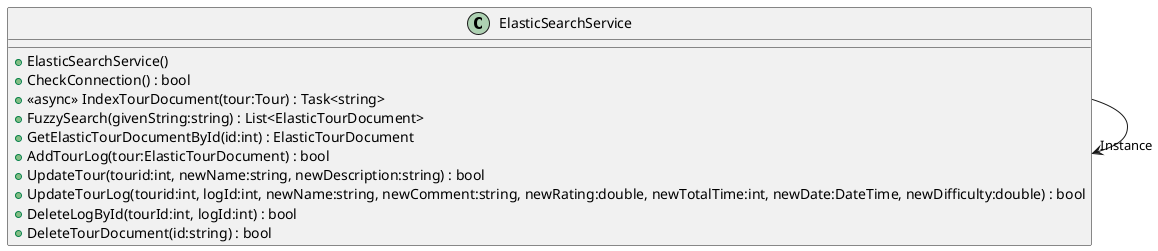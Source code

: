 @startuml
class ElasticSearchService {
    + ElasticSearchService()
    + CheckConnection() : bool
    + <<async>> IndexTourDocument(tour:Tour) : Task<string>
    + FuzzySearch(givenString:string) : List<ElasticTourDocument>
    + GetElasticTourDocumentById(id:int) : ElasticTourDocument
    + AddTourLog(tour:ElasticTourDocument) : bool
    + UpdateTour(tourid:int, newName:string, newDescription:string) : bool
    + UpdateTourLog(tourid:int, logId:int, newName:string, newComment:string, newRating:double, newTotalTime:int, newDate:DateTime, newDifficulty:double) : bool
    + DeleteLogById(tourId:int, logId:int) : bool
    + DeleteTourDocument(id:string) : bool
}
ElasticSearchService --> "Instance" ElasticSearchService
@enduml
